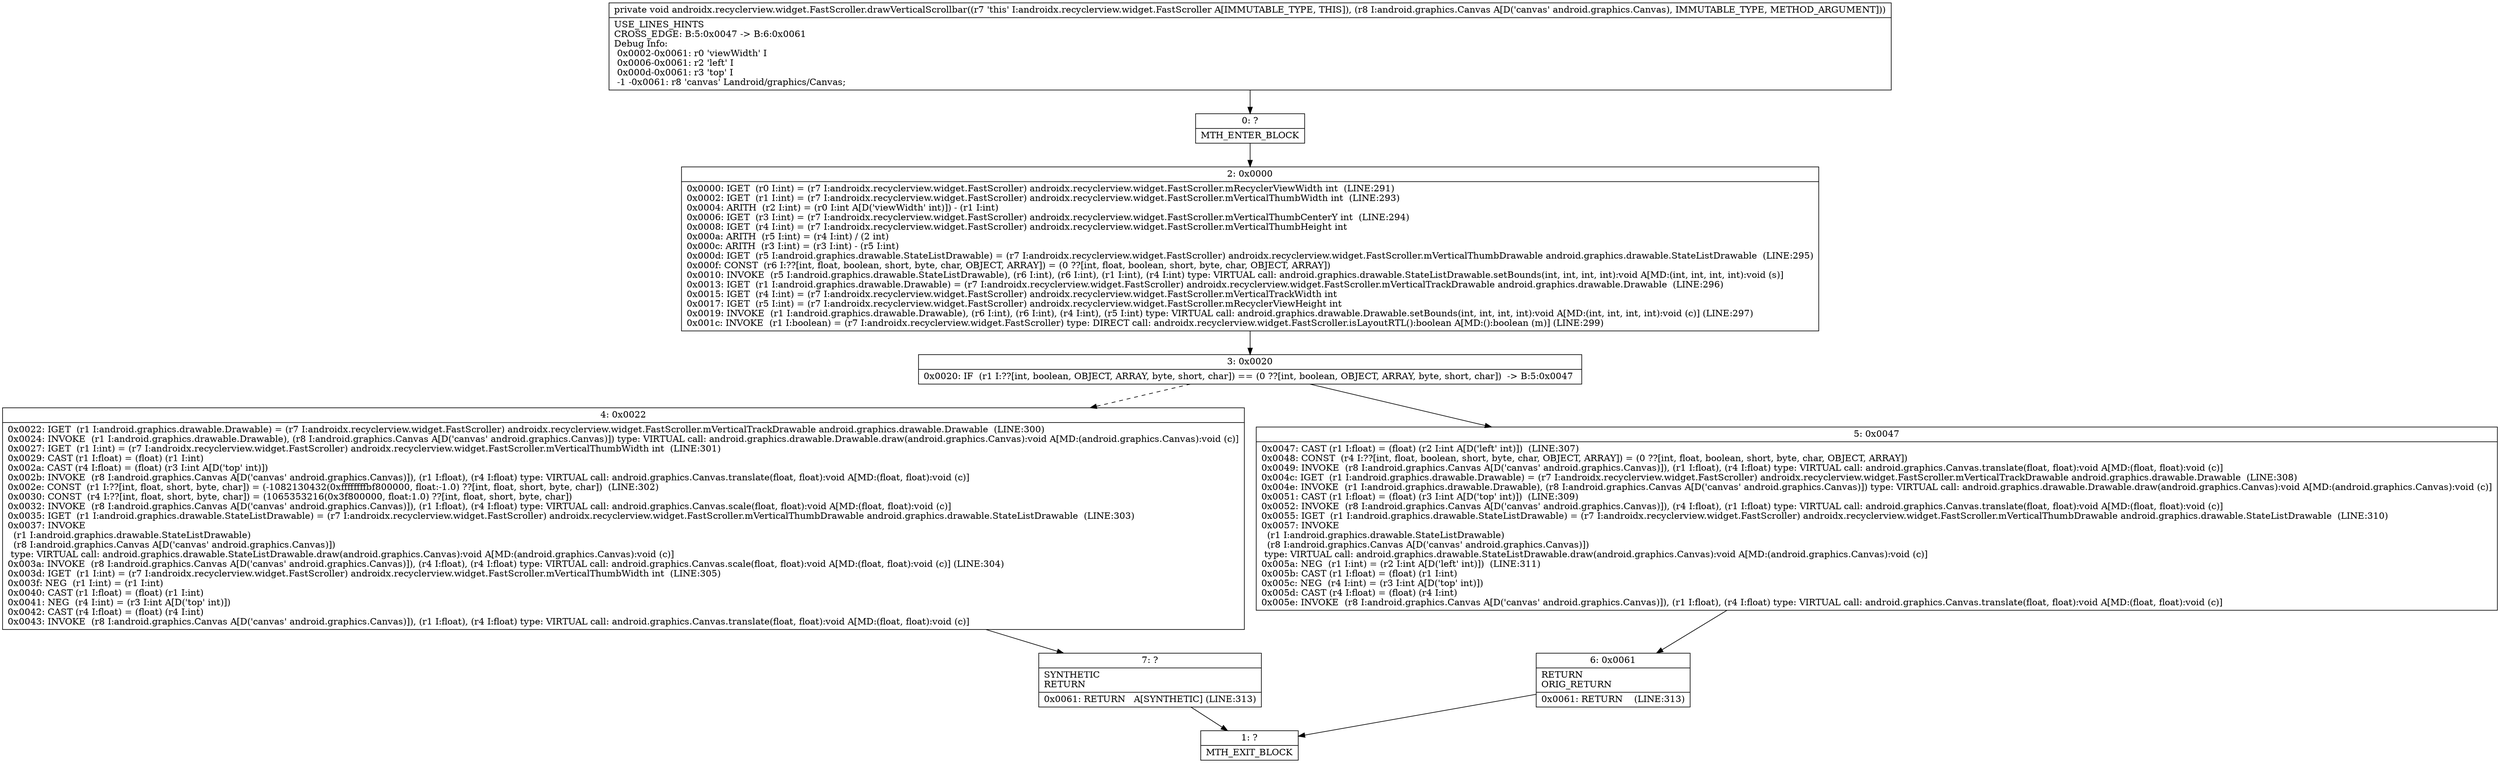 digraph "CFG forandroidx.recyclerview.widget.FastScroller.drawVerticalScrollbar(Landroid\/graphics\/Canvas;)V" {
Node_0 [shape=record,label="{0\:\ ?|MTH_ENTER_BLOCK\l}"];
Node_2 [shape=record,label="{2\:\ 0x0000|0x0000: IGET  (r0 I:int) = (r7 I:androidx.recyclerview.widget.FastScroller) androidx.recyclerview.widget.FastScroller.mRecyclerViewWidth int  (LINE:291)\l0x0002: IGET  (r1 I:int) = (r7 I:androidx.recyclerview.widget.FastScroller) androidx.recyclerview.widget.FastScroller.mVerticalThumbWidth int  (LINE:293)\l0x0004: ARITH  (r2 I:int) = (r0 I:int A[D('viewWidth' int)]) \- (r1 I:int) \l0x0006: IGET  (r3 I:int) = (r7 I:androidx.recyclerview.widget.FastScroller) androidx.recyclerview.widget.FastScroller.mVerticalThumbCenterY int  (LINE:294)\l0x0008: IGET  (r4 I:int) = (r7 I:androidx.recyclerview.widget.FastScroller) androidx.recyclerview.widget.FastScroller.mVerticalThumbHeight int \l0x000a: ARITH  (r5 I:int) = (r4 I:int) \/ (2 int) \l0x000c: ARITH  (r3 I:int) = (r3 I:int) \- (r5 I:int) \l0x000d: IGET  (r5 I:android.graphics.drawable.StateListDrawable) = (r7 I:androidx.recyclerview.widget.FastScroller) androidx.recyclerview.widget.FastScroller.mVerticalThumbDrawable android.graphics.drawable.StateListDrawable  (LINE:295)\l0x000f: CONST  (r6 I:??[int, float, boolean, short, byte, char, OBJECT, ARRAY]) = (0 ??[int, float, boolean, short, byte, char, OBJECT, ARRAY]) \l0x0010: INVOKE  (r5 I:android.graphics.drawable.StateListDrawable), (r6 I:int), (r6 I:int), (r1 I:int), (r4 I:int) type: VIRTUAL call: android.graphics.drawable.StateListDrawable.setBounds(int, int, int, int):void A[MD:(int, int, int, int):void (s)]\l0x0013: IGET  (r1 I:android.graphics.drawable.Drawable) = (r7 I:androidx.recyclerview.widget.FastScroller) androidx.recyclerview.widget.FastScroller.mVerticalTrackDrawable android.graphics.drawable.Drawable  (LINE:296)\l0x0015: IGET  (r4 I:int) = (r7 I:androidx.recyclerview.widget.FastScroller) androidx.recyclerview.widget.FastScroller.mVerticalTrackWidth int \l0x0017: IGET  (r5 I:int) = (r7 I:androidx.recyclerview.widget.FastScroller) androidx.recyclerview.widget.FastScroller.mRecyclerViewHeight int \l0x0019: INVOKE  (r1 I:android.graphics.drawable.Drawable), (r6 I:int), (r6 I:int), (r4 I:int), (r5 I:int) type: VIRTUAL call: android.graphics.drawable.Drawable.setBounds(int, int, int, int):void A[MD:(int, int, int, int):void (c)] (LINE:297)\l0x001c: INVOKE  (r1 I:boolean) = (r7 I:androidx.recyclerview.widget.FastScroller) type: DIRECT call: androidx.recyclerview.widget.FastScroller.isLayoutRTL():boolean A[MD:():boolean (m)] (LINE:299)\l}"];
Node_3 [shape=record,label="{3\:\ 0x0020|0x0020: IF  (r1 I:??[int, boolean, OBJECT, ARRAY, byte, short, char]) == (0 ??[int, boolean, OBJECT, ARRAY, byte, short, char])  \-\> B:5:0x0047 \l}"];
Node_4 [shape=record,label="{4\:\ 0x0022|0x0022: IGET  (r1 I:android.graphics.drawable.Drawable) = (r7 I:androidx.recyclerview.widget.FastScroller) androidx.recyclerview.widget.FastScroller.mVerticalTrackDrawable android.graphics.drawable.Drawable  (LINE:300)\l0x0024: INVOKE  (r1 I:android.graphics.drawable.Drawable), (r8 I:android.graphics.Canvas A[D('canvas' android.graphics.Canvas)]) type: VIRTUAL call: android.graphics.drawable.Drawable.draw(android.graphics.Canvas):void A[MD:(android.graphics.Canvas):void (c)]\l0x0027: IGET  (r1 I:int) = (r7 I:androidx.recyclerview.widget.FastScroller) androidx.recyclerview.widget.FastScroller.mVerticalThumbWidth int  (LINE:301)\l0x0029: CAST (r1 I:float) = (float) (r1 I:int) \l0x002a: CAST (r4 I:float) = (float) (r3 I:int A[D('top' int)]) \l0x002b: INVOKE  (r8 I:android.graphics.Canvas A[D('canvas' android.graphics.Canvas)]), (r1 I:float), (r4 I:float) type: VIRTUAL call: android.graphics.Canvas.translate(float, float):void A[MD:(float, float):void (c)]\l0x002e: CONST  (r1 I:??[int, float, short, byte, char]) = (\-1082130432(0xffffffffbf800000, float:\-1.0) ??[int, float, short, byte, char])  (LINE:302)\l0x0030: CONST  (r4 I:??[int, float, short, byte, char]) = (1065353216(0x3f800000, float:1.0) ??[int, float, short, byte, char]) \l0x0032: INVOKE  (r8 I:android.graphics.Canvas A[D('canvas' android.graphics.Canvas)]), (r1 I:float), (r4 I:float) type: VIRTUAL call: android.graphics.Canvas.scale(float, float):void A[MD:(float, float):void (c)]\l0x0035: IGET  (r1 I:android.graphics.drawable.StateListDrawable) = (r7 I:androidx.recyclerview.widget.FastScroller) androidx.recyclerview.widget.FastScroller.mVerticalThumbDrawable android.graphics.drawable.StateListDrawable  (LINE:303)\l0x0037: INVOKE  \l  (r1 I:android.graphics.drawable.StateListDrawable)\l  (r8 I:android.graphics.Canvas A[D('canvas' android.graphics.Canvas)])\l type: VIRTUAL call: android.graphics.drawable.StateListDrawable.draw(android.graphics.Canvas):void A[MD:(android.graphics.Canvas):void (c)]\l0x003a: INVOKE  (r8 I:android.graphics.Canvas A[D('canvas' android.graphics.Canvas)]), (r4 I:float), (r4 I:float) type: VIRTUAL call: android.graphics.Canvas.scale(float, float):void A[MD:(float, float):void (c)] (LINE:304)\l0x003d: IGET  (r1 I:int) = (r7 I:androidx.recyclerview.widget.FastScroller) androidx.recyclerview.widget.FastScroller.mVerticalThumbWidth int  (LINE:305)\l0x003f: NEG  (r1 I:int) = (r1 I:int) \l0x0040: CAST (r1 I:float) = (float) (r1 I:int) \l0x0041: NEG  (r4 I:int) = (r3 I:int A[D('top' int)]) \l0x0042: CAST (r4 I:float) = (float) (r4 I:int) \l0x0043: INVOKE  (r8 I:android.graphics.Canvas A[D('canvas' android.graphics.Canvas)]), (r1 I:float), (r4 I:float) type: VIRTUAL call: android.graphics.Canvas.translate(float, float):void A[MD:(float, float):void (c)]\l}"];
Node_7 [shape=record,label="{7\:\ ?|SYNTHETIC\lRETURN\l|0x0061: RETURN   A[SYNTHETIC] (LINE:313)\l}"];
Node_1 [shape=record,label="{1\:\ ?|MTH_EXIT_BLOCK\l}"];
Node_5 [shape=record,label="{5\:\ 0x0047|0x0047: CAST (r1 I:float) = (float) (r2 I:int A[D('left' int)])  (LINE:307)\l0x0048: CONST  (r4 I:??[int, float, boolean, short, byte, char, OBJECT, ARRAY]) = (0 ??[int, float, boolean, short, byte, char, OBJECT, ARRAY]) \l0x0049: INVOKE  (r8 I:android.graphics.Canvas A[D('canvas' android.graphics.Canvas)]), (r1 I:float), (r4 I:float) type: VIRTUAL call: android.graphics.Canvas.translate(float, float):void A[MD:(float, float):void (c)]\l0x004c: IGET  (r1 I:android.graphics.drawable.Drawable) = (r7 I:androidx.recyclerview.widget.FastScroller) androidx.recyclerview.widget.FastScroller.mVerticalTrackDrawable android.graphics.drawable.Drawable  (LINE:308)\l0x004e: INVOKE  (r1 I:android.graphics.drawable.Drawable), (r8 I:android.graphics.Canvas A[D('canvas' android.graphics.Canvas)]) type: VIRTUAL call: android.graphics.drawable.Drawable.draw(android.graphics.Canvas):void A[MD:(android.graphics.Canvas):void (c)]\l0x0051: CAST (r1 I:float) = (float) (r3 I:int A[D('top' int)])  (LINE:309)\l0x0052: INVOKE  (r8 I:android.graphics.Canvas A[D('canvas' android.graphics.Canvas)]), (r4 I:float), (r1 I:float) type: VIRTUAL call: android.graphics.Canvas.translate(float, float):void A[MD:(float, float):void (c)]\l0x0055: IGET  (r1 I:android.graphics.drawable.StateListDrawable) = (r7 I:androidx.recyclerview.widget.FastScroller) androidx.recyclerview.widget.FastScroller.mVerticalThumbDrawable android.graphics.drawable.StateListDrawable  (LINE:310)\l0x0057: INVOKE  \l  (r1 I:android.graphics.drawable.StateListDrawable)\l  (r8 I:android.graphics.Canvas A[D('canvas' android.graphics.Canvas)])\l type: VIRTUAL call: android.graphics.drawable.StateListDrawable.draw(android.graphics.Canvas):void A[MD:(android.graphics.Canvas):void (c)]\l0x005a: NEG  (r1 I:int) = (r2 I:int A[D('left' int)])  (LINE:311)\l0x005b: CAST (r1 I:float) = (float) (r1 I:int) \l0x005c: NEG  (r4 I:int) = (r3 I:int A[D('top' int)]) \l0x005d: CAST (r4 I:float) = (float) (r4 I:int) \l0x005e: INVOKE  (r8 I:android.graphics.Canvas A[D('canvas' android.graphics.Canvas)]), (r1 I:float), (r4 I:float) type: VIRTUAL call: android.graphics.Canvas.translate(float, float):void A[MD:(float, float):void (c)]\l}"];
Node_6 [shape=record,label="{6\:\ 0x0061|RETURN\lORIG_RETURN\l|0x0061: RETURN    (LINE:313)\l}"];
MethodNode[shape=record,label="{private void androidx.recyclerview.widget.FastScroller.drawVerticalScrollbar((r7 'this' I:androidx.recyclerview.widget.FastScroller A[IMMUTABLE_TYPE, THIS]), (r8 I:android.graphics.Canvas A[D('canvas' android.graphics.Canvas), IMMUTABLE_TYPE, METHOD_ARGUMENT]))  | USE_LINES_HINTS\lCROSS_EDGE: B:5:0x0047 \-\> B:6:0x0061\lDebug Info:\l  0x0002\-0x0061: r0 'viewWidth' I\l  0x0006\-0x0061: r2 'left' I\l  0x000d\-0x0061: r3 'top' I\l  \-1 \-0x0061: r8 'canvas' Landroid\/graphics\/Canvas;\l}"];
MethodNode -> Node_0;Node_0 -> Node_2;
Node_2 -> Node_3;
Node_3 -> Node_4[style=dashed];
Node_3 -> Node_5;
Node_4 -> Node_7;
Node_7 -> Node_1;
Node_5 -> Node_6;
Node_6 -> Node_1;
}

